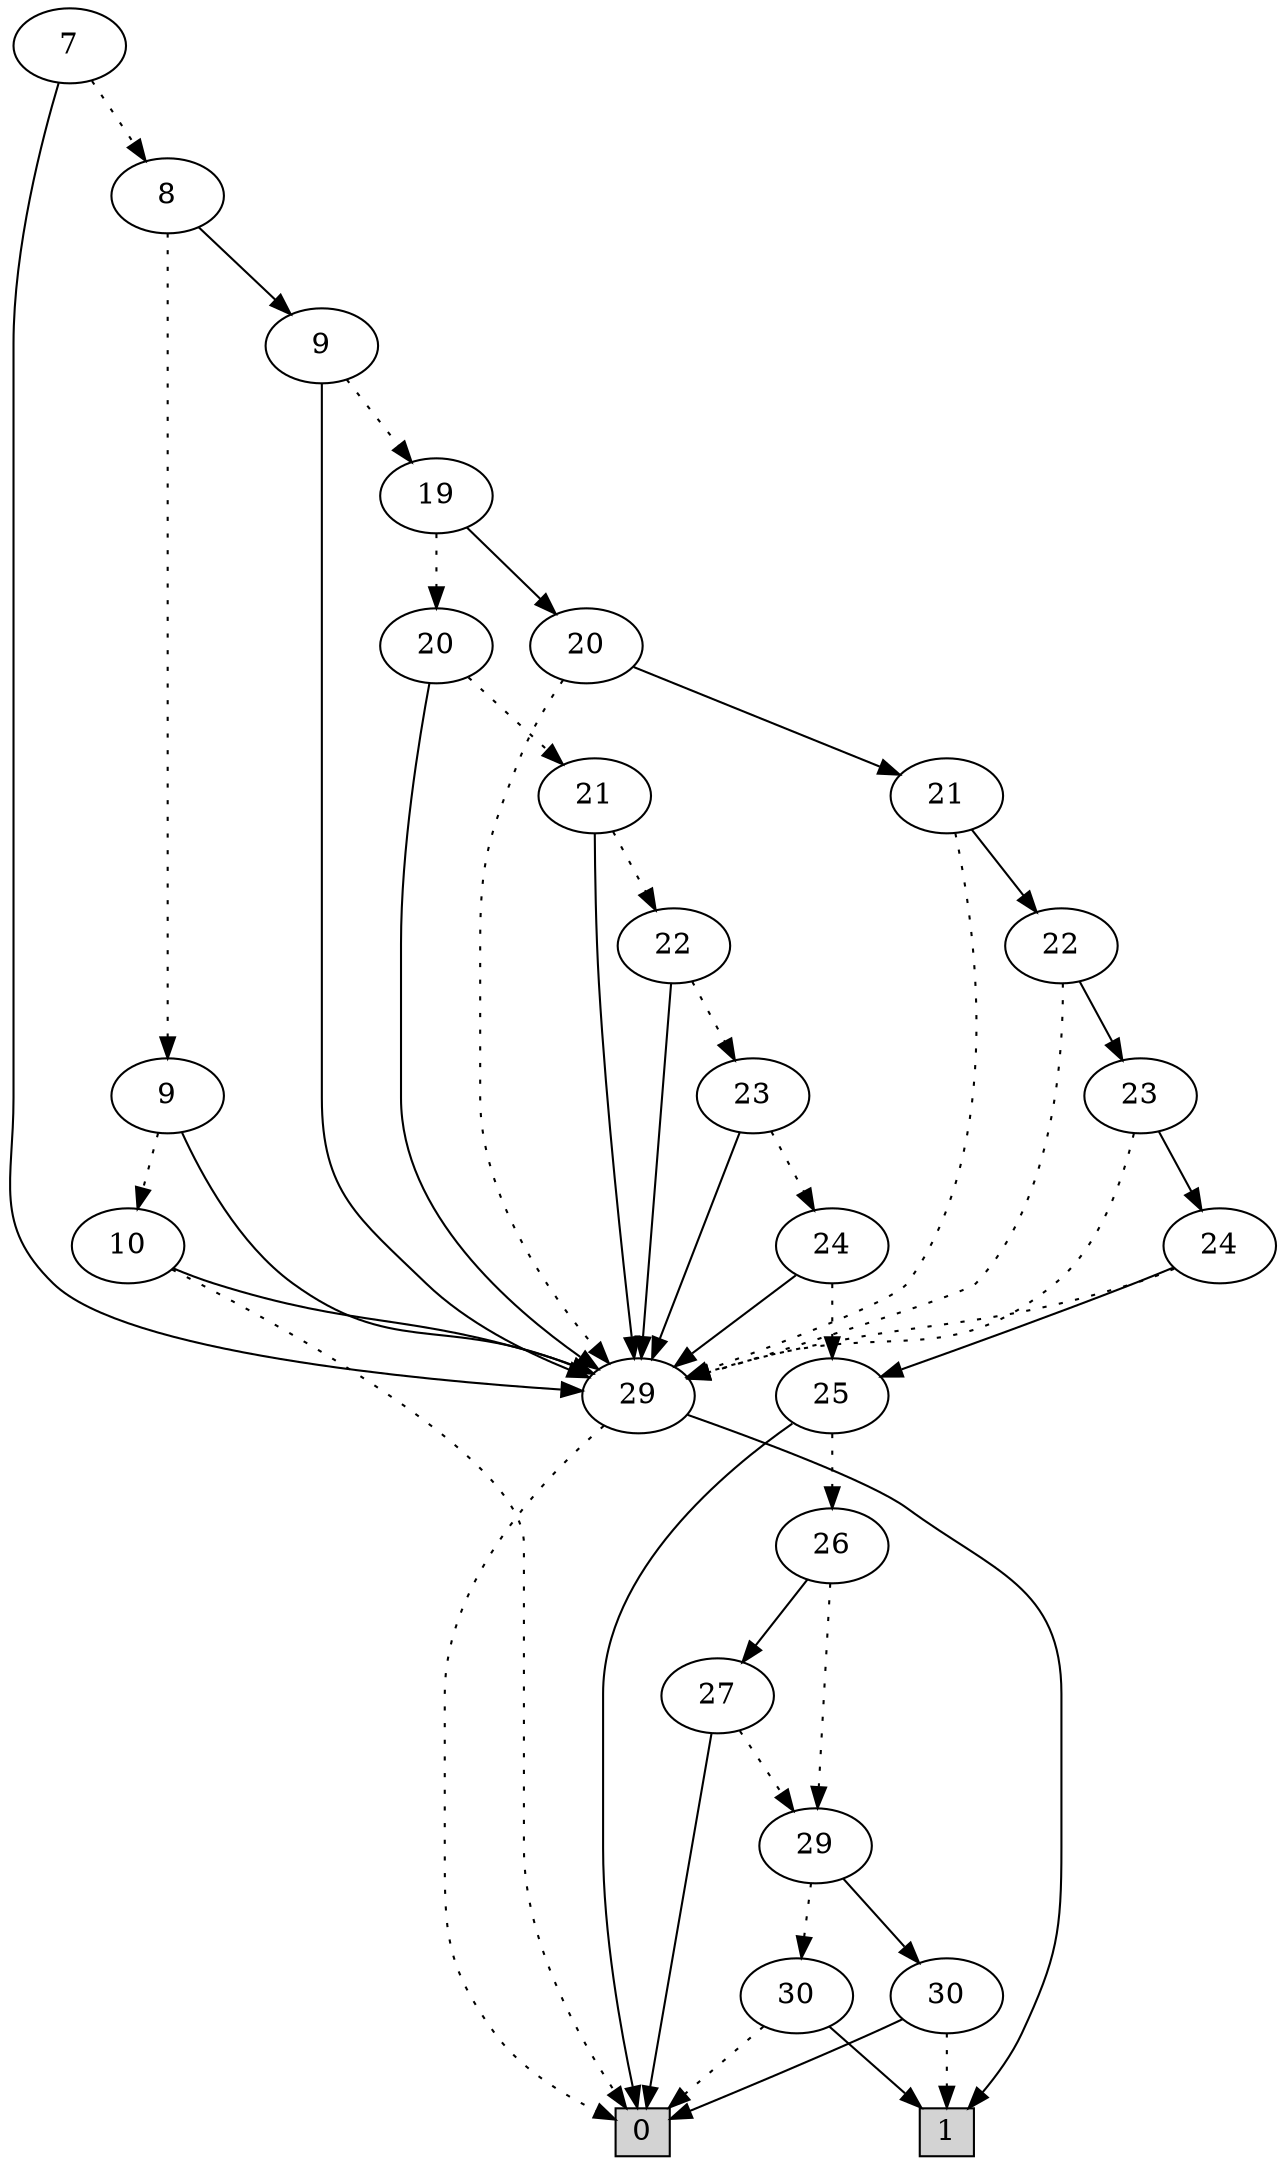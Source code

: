 digraph G {
0 [shape=box, label="0", style=filled, shape=box, height=0.3, width=0.3];
1 [shape=box, label="1", style=filled, shape=box, height=0.3, width=0.3];
1163 [label="7"];
1163 -> 1162 [style=dotted];
1163 -> 60 [style=filled];
1162 [label="8"];
1162 -> 1067 [style=dotted];
1162 -> 1161 [style=filled];
1067 [label="9"];
1067 -> 1066 [style=dotted];
1067 -> 60 [style=filled];
1066 [label="10"];
1066 -> 0 [style=dotted];
1066 -> 60 [style=filled];
60 [label="29"];
60 -> 0 [style=dotted];
60 -> 1 [style=filled];
1161 [label="9"];
1161 -> 1160 [style=dotted];
1161 -> 60 [style=filled];
1160 [label="19"];
1160 -> 1154 [style=dotted];
1160 -> 1159 [style=filled];
1154 [label="20"];
1154 -> 1153 [style=dotted];
1154 -> 60 [style=filled];
1153 [label="21"];
1153 -> 1152 [style=dotted];
1153 -> 60 [style=filled];
1152 [label="22"];
1152 -> 1151 [style=dotted];
1152 -> 60 [style=filled];
1151 [label="23"];
1151 -> 1150 [style=dotted];
1151 -> 60 [style=filled];
1150 [label="24"];
1150 -> 1104 [style=dotted];
1150 -> 60 [style=filled];
1104 [label="25"];
1104 -> 1103 [style=dotted];
1104 -> 0 [style=filled];
1103 [label="26"];
1103 -> 1101 [style=dotted];
1103 -> 1102 [style=filled];
1101 [label="29"];
1101 -> 62 [style=dotted];
1101 -> 63 [style=filled];
62 [label="30"];
62 -> 0 [style=dotted];
62 -> 1 [style=filled];
63 [label="30"];
63 -> 1 [style=dotted];
63 -> 0 [style=filled];
1102 [label="27"];
1102 -> 1101 [style=dotted];
1102 -> 0 [style=filled];
1159 [label="20"];
1159 -> 60 [style=dotted];
1159 -> 1158 [style=filled];
1158 [label="21"];
1158 -> 60 [style=dotted];
1158 -> 1157 [style=filled];
1157 [label="22"];
1157 -> 60 [style=dotted];
1157 -> 1156 [style=filled];
1156 [label="23"];
1156 -> 60 [style=dotted];
1156 -> 1155 [style=filled];
1155 [label="24"];
1155 -> 60 [style=dotted];
1155 -> 1104 [style=filled];
}
